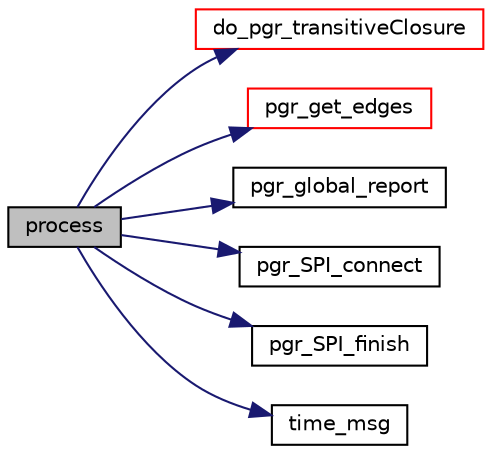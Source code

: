 digraph "process"
{
  edge [fontname="Helvetica",fontsize="10",labelfontname="Helvetica",labelfontsize="10"];
  node [fontname="Helvetica",fontsize="10",shape=record];
  rankdir="LR";
  Node38 [label="process",height=0.2,width=0.4,color="black", fillcolor="grey75", style="filled", fontcolor="black"];
  Node38 -> Node39 [color="midnightblue",fontsize="10",style="solid",fontname="Helvetica"];
  Node39 [label="do_pgr_transitiveClosure",height=0.2,width=0.4,color="red", fillcolor="white", style="filled",URL="$transitiveClosure__driver_8cpp.html#a5befb7738437d902e3b155578ab60a06"];
  Node38 -> Node53 [color="midnightblue",fontsize="10",style="solid",fontname="Helvetica"];
  Node53 [label="pgr_get_edges",height=0.2,width=0.4,color="red", fillcolor="white", style="filled",URL="$edges__input_8c.html#af663e291b6bdfe777789be38b6bfcf76",tooltip="basic edge_sql "];
  Node38 -> Node69 [color="midnightblue",fontsize="10",style="solid",fontname="Helvetica"];
  Node69 [label="pgr_global_report",height=0.2,width=0.4,color="black", fillcolor="white", style="filled",URL="$e__report_8c.html#aa7833fe4baf65aa901e1129575e7deb2",tooltip="notice & error "];
  Node38 -> Node70 [color="midnightblue",fontsize="10",style="solid",fontname="Helvetica"];
  Node70 [label="pgr_SPI_connect",height=0.2,width=0.4,color="black", fillcolor="white", style="filled",URL="$postgres__connection_8c.html#aef5deb780b1cf78c56b1794ab826ac64"];
  Node38 -> Node71 [color="midnightblue",fontsize="10",style="solid",fontname="Helvetica"];
  Node71 [label="pgr_SPI_finish",height=0.2,width=0.4,color="black", fillcolor="white", style="filled",URL="$postgres__connection_8c.html#ae36e7862564b5e72c25c9e26ae8e355f"];
  Node38 -> Node68 [color="midnightblue",fontsize="10",style="solid",fontname="Helvetica"];
  Node68 [label="time_msg",height=0.2,width=0.4,color="black", fillcolor="white", style="filled",URL="$time__msg_8c.html#a989d9723eb6d9be4cbf1214136286dbe"];
}
